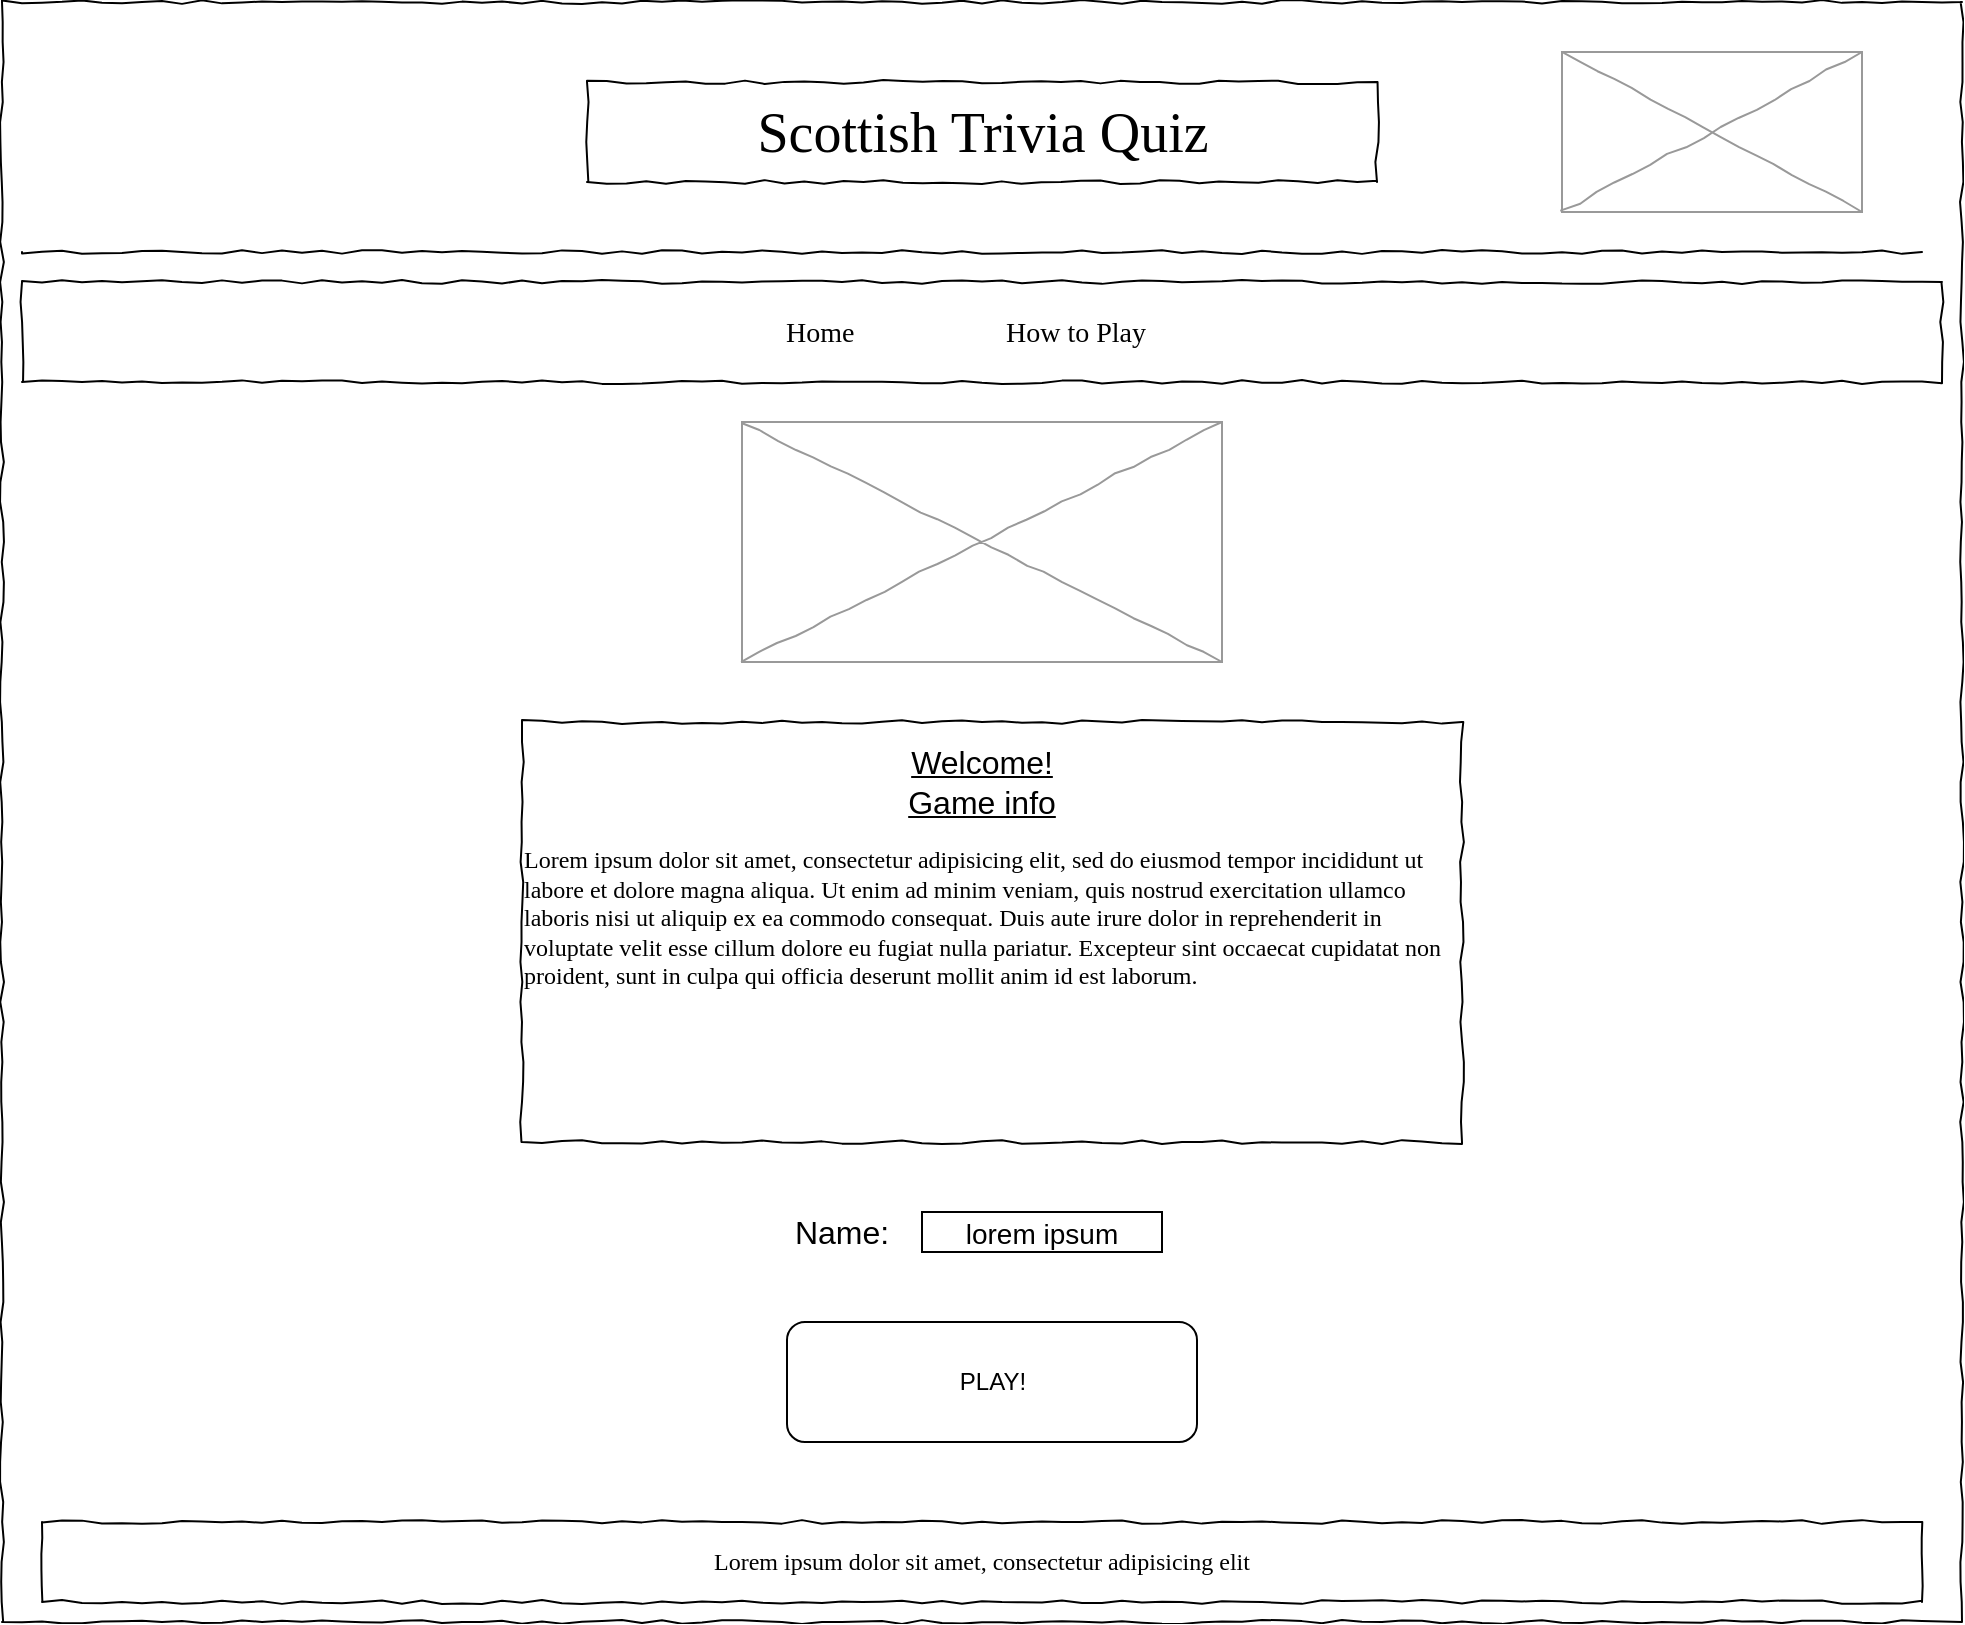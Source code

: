 <mxfile version="16.6.5" type="device"><diagram name="Page-1" id="03018318-947c-dd8e-b7a3-06fadd420f32"><mxGraphModel dx="1550" dy="777" grid="1" gridSize="10" guides="1" tooltips="1" connect="1" arrows="1" fold="1" page="1" pageScale="1" pageWidth="1100" pageHeight="850" background="none" math="0" shadow="0"><root><mxCell id="0"/><mxCell id="1" parent="0"/><mxCell id="677b7b8949515195-1" value="" style="whiteSpace=wrap;html=1;rounded=0;shadow=0;labelBackgroundColor=none;strokeColor=#000000;strokeWidth=1;fillColor=none;fontFamily=Verdana;fontSize=12;fontColor=#000000;align=center;comic=1;" parent="1" vertex="1"><mxGeometry x="80" y="20" width="980" height="810" as="geometry"/></mxCell><mxCell id="677b7b8949515195-2" value="Scottish Trivia Quiz" style="whiteSpace=wrap;html=1;rounded=0;shadow=0;labelBackgroundColor=none;strokeWidth=1;fontFamily=Verdana;fontSize=28;align=center;comic=1;" parent="1" vertex="1"><mxGeometry x="372.5" y="60" width="395" height="50" as="geometry"/></mxCell><mxCell id="677b7b8949515195-9" value="" style="line;strokeWidth=1;html=1;rounded=0;shadow=0;labelBackgroundColor=none;fillColor=none;fontFamily=Verdana;fontSize=14;fontColor=#000000;align=center;comic=1;" parent="1" vertex="1"><mxGeometry x="90" y="140" width="950" height="10" as="geometry"/></mxCell><mxCell id="677b7b8949515195-10" value="" style="whiteSpace=wrap;html=1;rounded=0;shadow=0;labelBackgroundColor=none;strokeWidth=1;fillColor=none;fontFamily=Verdana;fontSize=12;align=center;comic=1;" parent="1" vertex="1"><mxGeometry x="90" y="160" width="960" height="50" as="geometry"/></mxCell><mxCell id="677b7b8949515195-11" value="Home" style="text;html=1;points=[];align=left;verticalAlign=top;spacingTop=-4;fontSize=14;fontFamily=Verdana" parent="1" vertex="1"><mxGeometry x="470" y="175" width="60" height="20" as="geometry"/></mxCell><mxCell id="677b7b8949515195-12" value="How to Play" style="text;html=1;points=[];align=left;verticalAlign=top;spacingTop=-4;fontSize=14;fontFamily=Verdana" parent="1" vertex="1"><mxGeometry x="580" y="175" width="40" height="20" as="geometry"/></mxCell><mxCell id="677b7b8949515195-16" value="" style="verticalLabelPosition=bottom;shadow=0;dashed=0;align=center;html=1;verticalAlign=top;strokeWidth=1;shape=mxgraph.mockup.graphics.simpleIcon;strokeColor=#999999;rounded=0;labelBackgroundColor=none;fontFamily=Verdana;fontSize=14;fontColor=#000000;comic=1;" parent="1" vertex="1"><mxGeometry x="860" y="45" width="150" height="80" as="geometry"/></mxCell><mxCell id="677b7b8949515195-25" value="&lt;div style=&quot;text-align: left&quot;&gt;Lorem ipsum dolor sit amet, consectetur adipisicing elit, sed do eiusmod tempor incididunt ut labore et dolore magna aliqua. Ut enim ad minim veniam, quis nostrud exercitation ullamco laboris nisi ut aliquip ex ea commodo consequat. Duis aute irure dolor in reprehenderit in voluptate velit esse cillum dolore eu fugiat nulla pariatur. Excepteur sint occaecat cupidatat non proident, sunt in culpa qui officia deserunt mollit anim id est laborum.&lt;/div&gt;&lt;div&gt;&lt;br&gt;&lt;/div&gt;" style="whiteSpace=wrap;html=1;rounded=0;shadow=0;labelBackgroundColor=none;strokeWidth=1;fillColor=none;fontFamily=Verdana;fontSize=12;align=center;comic=1;" parent="1" vertex="1"><mxGeometry x="340" y="380" width="470" height="210" as="geometry"/></mxCell><mxCell id="677b7b8949515195-26" value="&lt;span style=&quot;text-align: left&quot;&gt;Lorem ipsum dolor sit amet, consectetur adipisicing elit&lt;/span&gt;" style="whiteSpace=wrap;html=1;rounded=0;shadow=0;labelBackgroundColor=none;strokeWidth=1;fillColor=none;fontFamily=Verdana;fontSize=12;align=center;comic=1;" parent="1" vertex="1"><mxGeometry x="100" y="780" width="940" height="40" as="geometry"/></mxCell><mxCell id="hC4xGbVSxGRn9Denfg1p-4" value="" style="verticalLabelPosition=bottom;shadow=0;dashed=0;align=center;html=1;verticalAlign=top;strokeWidth=1;shape=mxgraph.mockup.graphics.simpleIcon;strokeColor=#999999;rounded=0;labelBackgroundColor=none;fontFamily=Verdana;fontSize=14;fontColor=#000000;comic=1;" vertex="1" parent="1"><mxGeometry x="450" y="230" width="240" height="120" as="geometry"/></mxCell><mxCell id="hC4xGbVSxGRn9Denfg1p-5" value="PLAY!" style="rounded=1;whiteSpace=wrap;html=1;" vertex="1" parent="1"><mxGeometry x="472.5" y="680" width="205" height="60" as="geometry"/></mxCell><mxCell id="hC4xGbVSxGRn9Denfg1p-6" value="&lt;u&gt;&lt;font style=&quot;font-size: 16px&quot;&gt;Welcome!&lt;br&gt;Game info&lt;/font&gt;&lt;/u&gt;" style="text;html=1;strokeColor=none;fillColor=none;align=center;verticalAlign=middle;whiteSpace=wrap;rounded=0;" vertex="1" parent="1"><mxGeometry x="505" y="395" width="130" height="30" as="geometry"/></mxCell><mxCell id="hC4xGbVSxGRn9Denfg1p-7" value="Name:" style="text;html=1;strokeColor=none;fillColor=none;align=center;verticalAlign=middle;whiteSpace=wrap;rounded=0;fontSize=16;" vertex="1" parent="1"><mxGeometry x="470" y="620" width="60" height="30" as="geometry"/></mxCell><mxCell id="hC4xGbVSxGRn9Denfg1p-8" value="&lt;font style=&quot;font-size: 14px&quot;&gt;lorem ipsum&lt;/font&gt;" style="rounded=0;whiteSpace=wrap;html=1;fontSize=16;" vertex="1" parent="1"><mxGeometry x="540" y="625" width="120" height="20" as="geometry"/></mxCell></root></mxGraphModel></diagram></mxfile>